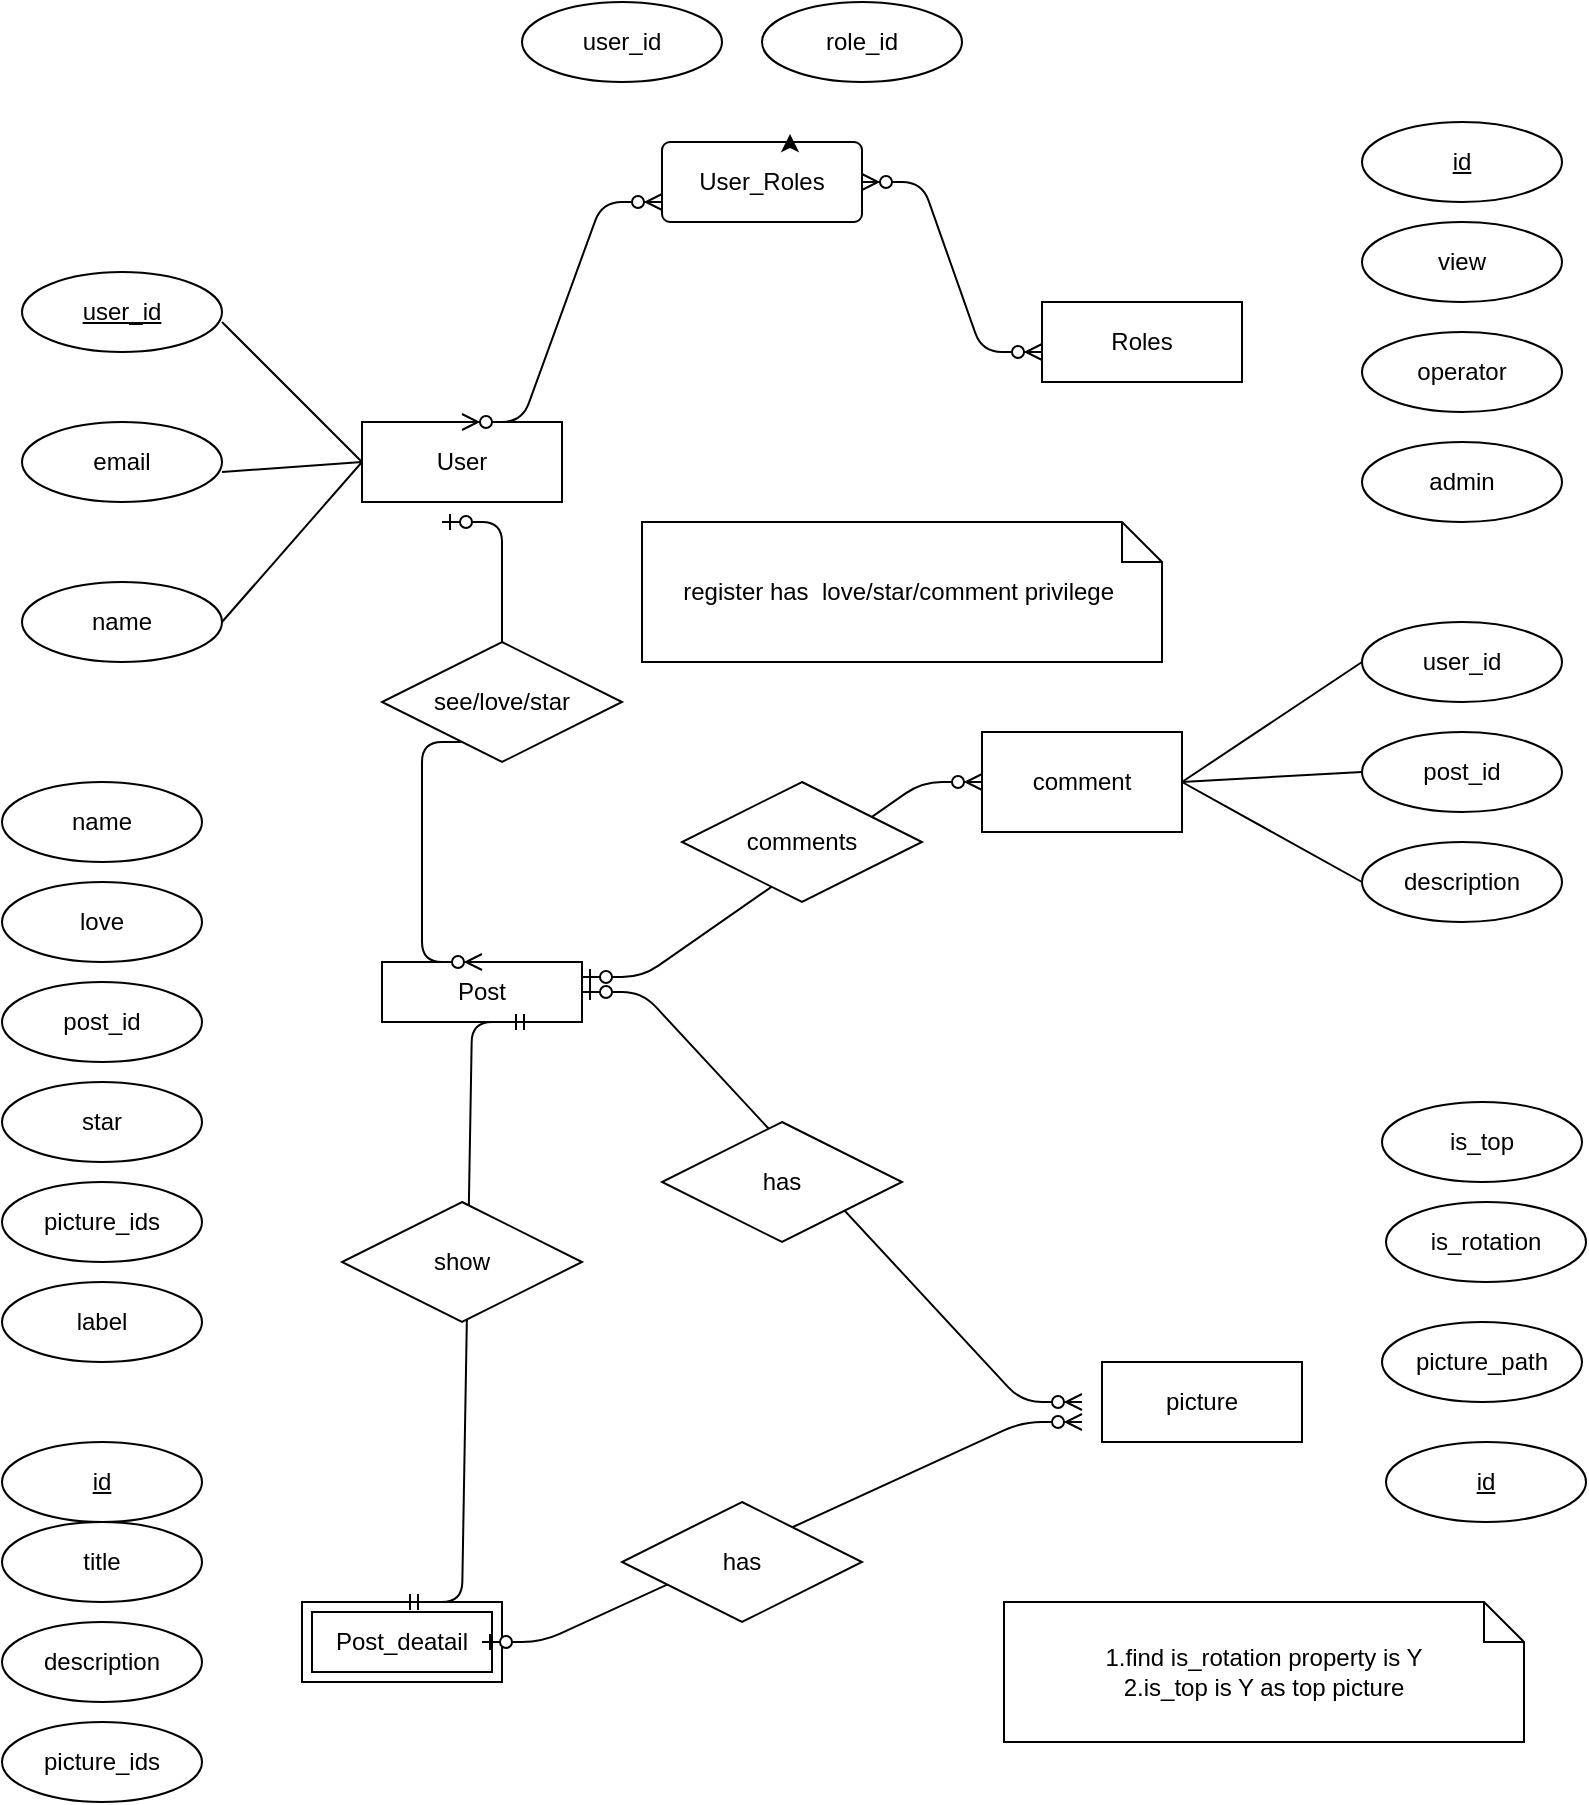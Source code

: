 <mxfile version="14.9.3" type="github">
  <diagram id="R2lEEEUBdFMjLlhIrx00" name="Page-1">
    <mxGraphModel dx="976" dy="671" grid="1" gridSize="10" guides="1" tooltips="1" connect="1" arrows="1" fold="1" page="1" pageScale="1" pageWidth="850" pageHeight="1100" math="0" shadow="0" extFonts="Permanent Marker^https://fonts.googleapis.com/css?family=Permanent+Marker">
      <root>
        <mxCell id="0" />
        <mxCell id="1" parent="0" />
        <mxCell id="wj8l2izo7W9BaoT4w8Zf-1" value="User" style="whiteSpace=wrap;html=1;align=center;" parent="1" vertex="1">
          <mxGeometry x="200" y="560" width="100" height="40" as="geometry" />
        </mxCell>
        <mxCell id="wj8l2izo7W9BaoT4w8Zf-2" value="Post" style="whiteSpace=wrap;html=1;align=center;" parent="1" vertex="1">
          <mxGeometry x="210" y="830" width="100" height="30" as="geometry" />
        </mxCell>
        <mxCell id="wj8l2izo7W9BaoT4w8Zf-3" value="comment" style="whiteSpace=wrap;html=1;align=center;" parent="1" vertex="1">
          <mxGeometry x="510" y="715" width="100" height="50" as="geometry" />
        </mxCell>
        <mxCell id="wj8l2izo7W9BaoT4w8Zf-4" value="picture" style="whiteSpace=wrap;html=1;align=center;" parent="1" vertex="1">
          <mxGeometry x="570" y="1030" width="100" height="40" as="geometry" />
        </mxCell>
        <mxCell id="wj8l2izo7W9BaoT4w8Zf-6" value="name" style="ellipse;whiteSpace=wrap;html=1;align=center;" parent="1" vertex="1">
          <mxGeometry x="30" y="640" width="100" height="40" as="geometry" />
        </mxCell>
        <mxCell id="wj8l2izo7W9BaoT4w8Zf-7" value="email" style="ellipse;whiteSpace=wrap;html=1;align=center;" parent="1" vertex="1">
          <mxGeometry x="30" y="560" width="100" height="40" as="geometry" />
        </mxCell>
        <mxCell id="wj8l2izo7W9BaoT4w8Zf-8" value="user_id" style="ellipse;whiteSpace=wrap;html=1;align=center;fontStyle=4;" parent="1" vertex="1">
          <mxGeometry x="30" y="485" width="100" height="40" as="geometry" />
        </mxCell>
        <mxCell id="wj8l2izo7W9BaoT4w8Zf-17" value="" style="endArrow=none;html=1;rounded=0;" parent="1" edge="1">
          <mxGeometry relative="1" as="geometry">
            <mxPoint x="130" y="660" as="sourcePoint" />
            <mxPoint x="200" y="580" as="targetPoint" />
          </mxGeometry>
        </mxCell>
        <mxCell id="wj8l2izo7W9BaoT4w8Zf-18" value="" style="endArrow=none;html=1;rounded=0;entryX=0;entryY=0.5;entryDx=0;entryDy=0;" parent="1" target="wj8l2izo7W9BaoT4w8Zf-1" edge="1">
          <mxGeometry relative="1" as="geometry">
            <mxPoint x="130" y="510" as="sourcePoint" />
            <mxPoint x="200" y="440" as="targetPoint" />
          </mxGeometry>
        </mxCell>
        <mxCell id="wj8l2izo7W9BaoT4w8Zf-20" value="" style="endArrow=none;html=1;rounded=0;entryX=0;entryY=0.5;entryDx=0;entryDy=0;" parent="1" target="wj8l2izo7W9BaoT4w8Zf-1" edge="1">
          <mxGeometry relative="1" as="geometry">
            <mxPoint x="130" y="585" as="sourcePoint" />
            <mxPoint x="200" y="515" as="targetPoint" />
          </mxGeometry>
        </mxCell>
        <mxCell id="wj8l2izo7W9BaoT4w8Zf-23" value="Post_deatail" style="shape=ext;margin=3;double=1;whiteSpace=wrap;html=1;align=center;" parent="1" vertex="1">
          <mxGeometry x="170" y="1150" width="100" height="40" as="geometry" />
        </mxCell>
        <mxCell id="wj8l2izo7W9BaoT4w8Zf-25" value="description" style="ellipse;whiteSpace=wrap;html=1;align=center;" parent="1" vertex="1">
          <mxGeometry x="700" y="770" width="100" height="40" as="geometry" />
        </mxCell>
        <mxCell id="wj8l2izo7W9BaoT4w8Zf-26" value="post_id" style="ellipse;whiteSpace=wrap;html=1;align=center;" parent="1" vertex="1">
          <mxGeometry x="700" y="715" width="100" height="40" as="geometry" />
        </mxCell>
        <mxCell id="wj8l2izo7W9BaoT4w8Zf-27" value="user_id" style="ellipse;whiteSpace=wrap;html=1;align=center;" parent="1" vertex="1">
          <mxGeometry x="700" y="660" width="100" height="40" as="geometry" />
        </mxCell>
        <mxCell id="wj8l2izo7W9BaoT4w8Zf-28" value="" style="endArrow=none;html=1;rounded=0;exitX=1;exitY=0.5;exitDx=0;exitDy=0;" parent="1" source="wj8l2izo7W9BaoT4w8Zf-3" edge="1">
          <mxGeometry relative="1" as="geometry">
            <mxPoint x="550" y="640" as="sourcePoint" />
            <mxPoint x="700" y="680" as="targetPoint" />
          </mxGeometry>
        </mxCell>
        <mxCell id="wj8l2izo7W9BaoT4w8Zf-30" value="" style="endArrow=none;html=1;rounded=0;exitX=1;exitY=0.5;exitDx=0;exitDy=0;entryX=0;entryY=0.5;entryDx=0;entryDy=0;" parent="1" source="wj8l2izo7W9BaoT4w8Zf-3" target="wj8l2izo7W9BaoT4w8Zf-26" edge="1">
          <mxGeometry relative="1" as="geometry">
            <mxPoint x="620" y="750" as="sourcePoint" />
            <mxPoint x="710" y="690" as="targetPoint" />
          </mxGeometry>
        </mxCell>
        <mxCell id="wj8l2izo7W9BaoT4w8Zf-31" value="" style="endArrow=none;html=1;rounded=0;exitX=1;exitY=0.5;exitDx=0;exitDy=0;entryX=0;entryY=0.5;entryDx=0;entryDy=0;" parent="1" source="wj8l2izo7W9BaoT4w8Zf-3" target="wj8l2izo7W9BaoT4w8Zf-25" edge="1">
          <mxGeometry relative="1" as="geometry">
            <mxPoint x="630" y="760" as="sourcePoint" />
            <mxPoint x="720" y="700" as="targetPoint" />
          </mxGeometry>
        </mxCell>
        <mxCell id="wj8l2izo7W9BaoT4w8Zf-34" value="star" style="ellipse;whiteSpace=wrap;html=1;align=center;" parent="1" vertex="1">
          <mxGeometry x="20" y="890" width="100" height="40" as="geometry" />
        </mxCell>
        <mxCell id="wj8l2izo7W9BaoT4w8Zf-35" value="love" style="ellipse;whiteSpace=wrap;html=1;align=center;" parent="1" vertex="1">
          <mxGeometry x="20" y="790" width="100" height="40" as="geometry" />
        </mxCell>
        <mxCell id="wj8l2izo7W9BaoT4w8Zf-36" value="post_id" style="ellipse;whiteSpace=wrap;html=1;align=center;" parent="1" vertex="1">
          <mxGeometry x="20" y="840" width="100" height="40" as="geometry" />
        </mxCell>
        <mxCell id="wj8l2izo7W9BaoT4w8Zf-38" value="name" style="ellipse;whiteSpace=wrap;html=1;align=center;" parent="1" vertex="1">
          <mxGeometry x="20" y="740" width="100" height="40" as="geometry" />
        </mxCell>
        <mxCell id="wj8l2izo7W9BaoT4w8Zf-43" value="description" style="ellipse;whiteSpace=wrap;html=1;align=center;" parent="1" vertex="1">
          <mxGeometry x="20" y="1160" width="100" height="40" as="geometry" />
        </mxCell>
        <mxCell id="wj8l2izo7W9BaoT4w8Zf-44" value="title" style="ellipse;whiteSpace=wrap;html=1;align=center;" parent="1" vertex="1">
          <mxGeometry x="20" y="1110" width="100" height="40" as="geometry" />
        </mxCell>
        <mxCell id="wj8l2izo7W9BaoT4w8Zf-45" value="picture_ids" style="ellipse;whiteSpace=wrap;html=1;align=center;" parent="1" vertex="1">
          <mxGeometry x="20" y="1210" width="100" height="40" as="geometry" />
        </mxCell>
        <mxCell id="wj8l2izo7W9BaoT4w8Zf-47" value="picture_path" style="ellipse;whiteSpace=wrap;html=1;align=center;" parent="1" vertex="1">
          <mxGeometry x="710" y="1010" width="100" height="40" as="geometry" />
        </mxCell>
        <mxCell id="wj8l2izo7W9BaoT4w8Zf-48" value="Roles" style="whiteSpace=wrap;html=1;align=center;" parent="1" vertex="1">
          <mxGeometry x="540" y="500" width="100" height="40" as="geometry" />
        </mxCell>
        <mxCell id="wj8l2izo7W9BaoT4w8Zf-49" value="view" style="ellipse;whiteSpace=wrap;html=1;align=center;" parent="1" vertex="1">
          <mxGeometry x="700" y="460" width="100" height="40" as="geometry" />
        </mxCell>
        <mxCell id="wj8l2izo7W9BaoT4w8Zf-50" value="operator" style="ellipse;whiteSpace=wrap;html=1;align=center;" parent="1" vertex="1">
          <mxGeometry x="700" y="515" width="100" height="40" as="geometry" />
        </mxCell>
        <mxCell id="wj8l2izo7W9BaoT4w8Zf-51" value="User_Roles" style="rounded=1;arcSize=10;whiteSpace=wrap;html=1;align=center;" parent="1" vertex="1">
          <mxGeometry x="350" y="420" width="100" height="40" as="geometry" />
        </mxCell>
        <mxCell id="wj8l2izo7W9BaoT4w8Zf-52" value="admin" style="ellipse;whiteSpace=wrap;html=1;align=center;" parent="1" vertex="1">
          <mxGeometry x="700" y="570" width="100" height="40" as="geometry" />
        </mxCell>
        <mxCell id="wj8l2izo7W9BaoT4w8Zf-53" value="picture_ids" style="ellipse;whiteSpace=wrap;html=1;align=center;" parent="1" vertex="1">
          <mxGeometry x="20" y="940" width="100" height="40" as="geometry" />
        </mxCell>
        <mxCell id="wj8l2izo7W9BaoT4w8Zf-54" value="label" style="ellipse;whiteSpace=wrap;html=1;align=center;" parent="1" vertex="1">
          <mxGeometry x="20" y="990" width="100" height="40" as="geometry" />
        </mxCell>
        <mxCell id="wj8l2izo7W9BaoT4w8Zf-61" value="id" style="ellipse;whiteSpace=wrap;html=1;align=center;fontStyle=4;" parent="1" vertex="1">
          <mxGeometry x="20" y="1070" width="100" height="40" as="geometry" />
        </mxCell>
        <mxCell id="wj8l2izo7W9BaoT4w8Zf-65" value="" style="edgeStyle=entityRelationEdgeStyle;fontSize=12;html=1;endArrow=ERzeroToMany;endFill=1;startArrow=ERzeroToMany;entryX=0;entryY=0.75;entryDx=0;entryDy=0;exitX=0.5;exitY=0;exitDx=0;exitDy=0;" parent="1" source="wj8l2izo7W9BaoT4w8Zf-1" target="wj8l2izo7W9BaoT4w8Zf-51" edge="1">
          <mxGeometry width="100" height="100" relative="1" as="geometry">
            <mxPoint x="250" y="550" as="sourcePoint" />
            <mxPoint x="390" y="470" as="targetPoint" />
          </mxGeometry>
        </mxCell>
        <mxCell id="wj8l2izo7W9BaoT4w8Zf-67" style="edgeStyle=orthogonalEdgeStyle;rounded=0;orthogonalLoop=1;jettySize=auto;html=1;exitX=0.5;exitY=0;exitDx=0;exitDy=0;entryX=0.64;entryY=-0.1;entryDx=0;entryDy=0;entryPerimeter=0;" parent="1" source="wj8l2izo7W9BaoT4w8Zf-51" target="wj8l2izo7W9BaoT4w8Zf-51" edge="1">
          <mxGeometry relative="1" as="geometry" />
        </mxCell>
        <mxCell id="wj8l2izo7W9BaoT4w8Zf-68" value="" style="edgeStyle=entityRelationEdgeStyle;fontSize=12;html=1;endArrow=ERzeroToMany;endFill=1;startArrow=ERzeroToMany;" parent="1" source="wj8l2izo7W9BaoT4w8Zf-51" edge="1">
          <mxGeometry width="100" height="100" relative="1" as="geometry">
            <mxPoint x="440" y="625" as="sourcePoint" />
            <mxPoint x="540" y="525" as="targetPoint" />
          </mxGeometry>
        </mxCell>
        <mxCell id="wj8l2izo7W9BaoT4w8Zf-72" value="role_id" style="ellipse;whiteSpace=wrap;html=1;align=center;" parent="1" vertex="1">
          <mxGeometry x="400" y="350" width="100" height="40" as="geometry" />
        </mxCell>
        <mxCell id="wj8l2izo7W9BaoT4w8Zf-73" value="user_id" style="ellipse;whiteSpace=wrap;html=1;align=center;" parent="1" vertex="1">
          <mxGeometry x="280" y="350" width="100" height="40" as="geometry" />
        </mxCell>
        <mxCell id="wj8l2izo7W9BaoT4w8Zf-74" value="id" style="ellipse;whiteSpace=wrap;html=1;align=center;fontStyle=4;" parent="1" vertex="1">
          <mxGeometry x="700" y="410" width="100" height="40" as="geometry" />
        </mxCell>
        <mxCell id="wj8l2izo7W9BaoT4w8Zf-82" value="" style="edgeStyle=entityRelationEdgeStyle;fontSize=12;html=1;endArrow=ERzeroToMany;startArrow=ERzeroToOne;exitX=1;exitY=0.5;exitDx=0;exitDy=0;" parent="1" source="wj8l2izo7W9BaoT4w8Zf-2" edge="1">
          <mxGeometry width="100" height="100" relative="1" as="geometry">
            <mxPoint x="430" y="860" as="sourcePoint" />
            <mxPoint x="560" y="1050" as="targetPoint" />
          </mxGeometry>
        </mxCell>
        <mxCell id="wj8l2izo7W9BaoT4w8Zf-85" value="" style="edgeStyle=entityRelationEdgeStyle;fontSize=12;html=1;endArrow=ERmandOne;startArrow=ERmandOne;entryX=0.75;entryY=1;entryDx=0;entryDy=0;exitX=0.5;exitY=0;exitDx=0;exitDy=0;" parent="1" source="wj8l2izo7W9BaoT4w8Zf-23" target="wj8l2izo7W9BaoT4w8Zf-2" edge="1">
          <mxGeometry width="100" height="100" relative="1" as="geometry">
            <mxPoint x="430" y="940" as="sourcePoint" />
            <mxPoint x="530" y="840" as="targetPoint" />
          </mxGeometry>
        </mxCell>
        <mxCell id="wj8l2izo7W9BaoT4w8Zf-89" value="show" style="shape=rhombus;perimeter=rhombusPerimeter;whiteSpace=wrap;html=1;align=center;" parent="1" vertex="1">
          <mxGeometry x="190" y="950" width="120" height="60" as="geometry" />
        </mxCell>
        <mxCell id="wj8l2izo7W9BaoT4w8Zf-97" value="" style="edgeStyle=entityRelationEdgeStyle;fontSize=12;html=1;endArrow=ERzeroToMany;startArrow=ERzeroToOne;entryX=0.5;entryY=0;entryDx=0;entryDy=0;" parent="1" target="wj8l2izo7W9BaoT4w8Zf-2" edge="1">
          <mxGeometry width="100" height="100" relative="1" as="geometry">
            <mxPoint x="240" y="610" as="sourcePoint" />
            <mxPoint x="340" y="510" as="targetPoint" />
          </mxGeometry>
        </mxCell>
        <mxCell id="wj8l2izo7W9BaoT4w8Zf-101" value="Text" style="edgeLabel;html=1;align=center;verticalAlign=middle;resizable=0;points=[];" parent="wj8l2izo7W9BaoT4w8Zf-97" vertex="1" connectable="0">
          <mxGeometry x="-0.269" y="1" relative="1" as="geometry">
            <mxPoint as="offset" />
          </mxGeometry>
        </mxCell>
        <mxCell id="wj8l2izo7W9BaoT4w8Zf-100" value="" style="edgeStyle=entityRelationEdgeStyle;fontSize=12;html=1;endArrow=ERzeroToMany;startArrow=ERzeroToOne;exitX=1;exitY=0.25;exitDx=0;exitDy=0;entryX=0;entryY=0.5;entryDx=0;entryDy=0;" parent="1" source="wj8l2izo7W9BaoT4w8Zf-2" target="wj8l2izo7W9BaoT4w8Zf-3" edge="1">
          <mxGeometry width="100" height="100" relative="1" as="geometry">
            <mxPoint x="430" y="850" as="sourcePoint" />
            <mxPoint x="530" y="750" as="targetPoint" />
          </mxGeometry>
        </mxCell>
        <mxCell id="wj8l2izo7W9BaoT4w8Zf-99" value="comments" style="shape=rhombus;perimeter=rhombusPerimeter;whiteSpace=wrap;html=1;align=center;" parent="1" vertex="1">
          <mxGeometry x="360" y="740" width="120" height="60" as="geometry" />
        </mxCell>
        <mxCell id="wj8l2izo7W9BaoT4w8Zf-90" value="see/love/star" style="shape=rhombus;perimeter=rhombusPerimeter;whiteSpace=wrap;html=1;align=center;" parent="1" vertex="1">
          <mxGeometry x="210" y="670" width="120" height="60" as="geometry" />
        </mxCell>
        <mxCell id="wj8l2izo7W9BaoT4w8Zf-106" value="register has &amp;nbsp;love/star/comment privilege&amp;nbsp;" style="shape=note;size=20;whiteSpace=wrap;html=1;" parent="1" vertex="1">
          <mxGeometry x="340" y="610" width="260" height="70" as="geometry" />
        </mxCell>
        <mxCell id="wj8l2izo7W9BaoT4w8Zf-107" value="has" style="shape=rhombus;perimeter=rhombusPerimeter;whiteSpace=wrap;html=1;align=center;" parent="1" vertex="1">
          <mxGeometry x="350" y="910" width="120" height="60" as="geometry" />
        </mxCell>
        <mxCell id="wj8l2izo7W9BaoT4w8Zf-108" value="" style="edgeStyle=entityRelationEdgeStyle;fontSize=12;html=1;endArrow=ERzeroToMany;startArrow=ERzeroToOne;exitX=1;exitY=0.5;exitDx=0;exitDy=0;" parent="1" edge="1">
          <mxGeometry width="100" height="100" relative="1" as="geometry">
            <mxPoint x="260" y="1170" as="sourcePoint" />
            <mxPoint x="560" y="1060" as="targetPoint" />
          </mxGeometry>
        </mxCell>
        <mxCell id="wj8l2izo7W9BaoT4w8Zf-109" value="has" style="shape=rhombus;perimeter=rhombusPerimeter;whiteSpace=wrap;html=1;align=center;" parent="1" vertex="1">
          <mxGeometry x="330" y="1100" width="120" height="60" as="geometry" />
        </mxCell>
        <mxCell id="wj8l2izo7W9BaoT4w8Zf-112" value="id" style="ellipse;whiteSpace=wrap;html=1;align=center;fontStyle=4;" parent="1" vertex="1">
          <mxGeometry x="712" y="1070" width="100" height="40" as="geometry" />
        </mxCell>
        <mxCell id="wj8l2izo7W9BaoT4w8Zf-113" value="is_rotation" style="ellipse;whiteSpace=wrap;html=1;align=center;" parent="1" vertex="1">
          <mxGeometry x="712" y="950" width="100" height="40" as="geometry" />
        </mxCell>
        <mxCell id="wj8l2izo7W9BaoT4w8Zf-114" value="is_top" style="ellipse;whiteSpace=wrap;html=1;align=center;" parent="1" vertex="1">
          <mxGeometry x="710" y="900" width="100" height="40" as="geometry" />
        </mxCell>
        <mxCell id="wj8l2izo7W9BaoT4w8Zf-115" value="1.find is_rotation property is Y&lt;br&gt;2.is_top is Y as top picture" style="shape=note;size=20;whiteSpace=wrap;html=1;" parent="1" vertex="1">
          <mxGeometry x="521" y="1150" width="260" height="70" as="geometry" />
        </mxCell>
      </root>
    </mxGraphModel>
  </diagram>
</mxfile>
